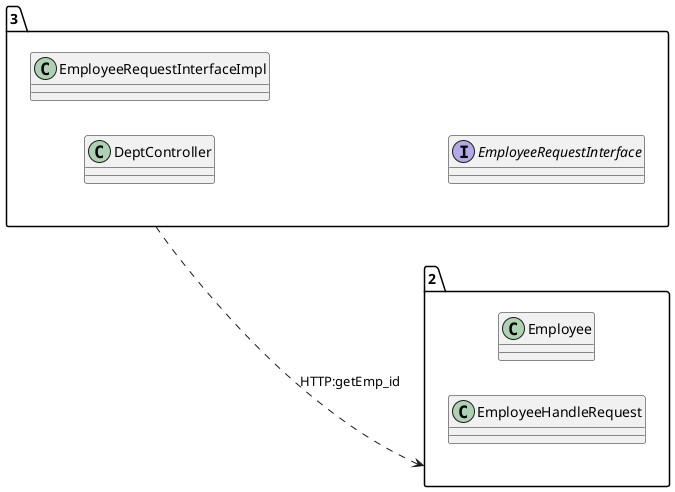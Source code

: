 @startuml 
allow_mixing
left to right direction
package "3"{
class DeptController
class EmployeeRequestInterfaceImpl
interface EmployeeRequestInterface

}
package "2"{
class Employee
class EmployeeHandleRequest

}
"3" ..> "2":HTTP:getEmp_id
@enduml